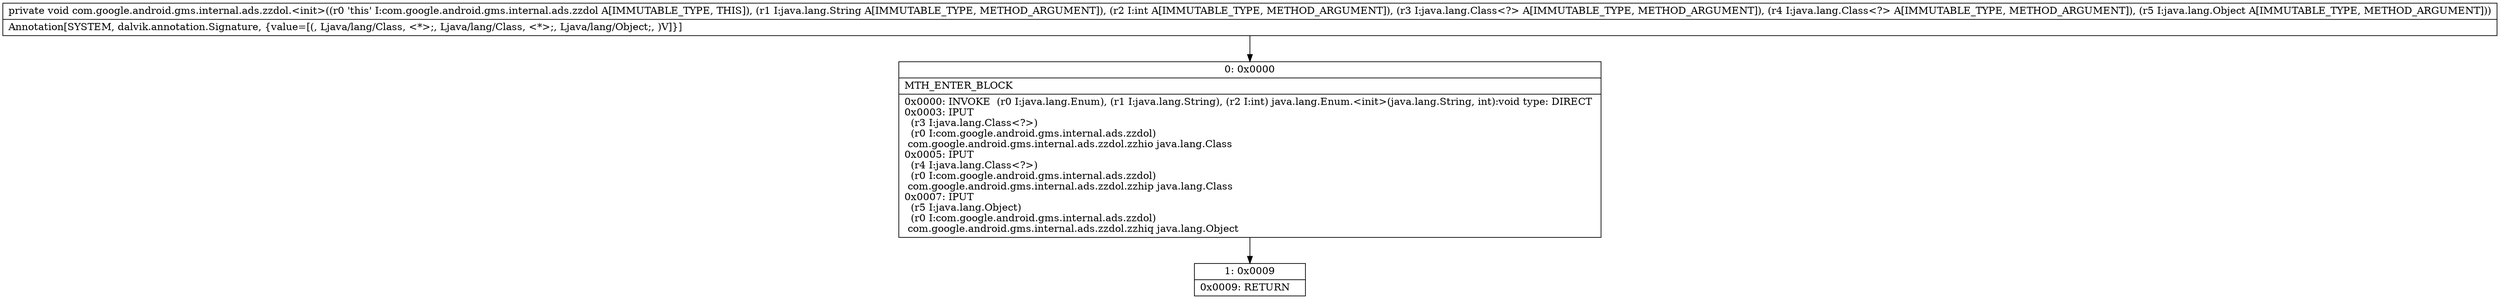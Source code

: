 digraph "CFG forcom.google.android.gms.internal.ads.zzdol.\<init\>(Ljava\/lang\/String;ILjava\/lang\/Class;Ljava\/lang\/Class;Ljava\/lang\/Object;)V" {
Node_0 [shape=record,label="{0\:\ 0x0000|MTH_ENTER_BLOCK\l|0x0000: INVOKE  (r0 I:java.lang.Enum), (r1 I:java.lang.String), (r2 I:int) java.lang.Enum.\<init\>(java.lang.String, int):void type: DIRECT \l0x0003: IPUT  \l  (r3 I:java.lang.Class\<?\>)\l  (r0 I:com.google.android.gms.internal.ads.zzdol)\l com.google.android.gms.internal.ads.zzdol.zzhio java.lang.Class \l0x0005: IPUT  \l  (r4 I:java.lang.Class\<?\>)\l  (r0 I:com.google.android.gms.internal.ads.zzdol)\l com.google.android.gms.internal.ads.zzdol.zzhip java.lang.Class \l0x0007: IPUT  \l  (r5 I:java.lang.Object)\l  (r0 I:com.google.android.gms.internal.ads.zzdol)\l com.google.android.gms.internal.ads.zzdol.zzhiq java.lang.Object \l}"];
Node_1 [shape=record,label="{1\:\ 0x0009|0x0009: RETURN   \l}"];
MethodNode[shape=record,label="{private void com.google.android.gms.internal.ads.zzdol.\<init\>((r0 'this' I:com.google.android.gms.internal.ads.zzdol A[IMMUTABLE_TYPE, THIS]), (r1 I:java.lang.String A[IMMUTABLE_TYPE, METHOD_ARGUMENT]), (r2 I:int A[IMMUTABLE_TYPE, METHOD_ARGUMENT]), (r3 I:java.lang.Class\<?\> A[IMMUTABLE_TYPE, METHOD_ARGUMENT]), (r4 I:java.lang.Class\<?\> A[IMMUTABLE_TYPE, METHOD_ARGUMENT]), (r5 I:java.lang.Object A[IMMUTABLE_TYPE, METHOD_ARGUMENT]))  | Annotation[SYSTEM, dalvik.annotation.Signature, \{value=[(, Ljava\/lang\/Class, \<*\>;, Ljava\/lang\/Class, \<*\>;, Ljava\/lang\/Object;, )V]\}]\l}"];
MethodNode -> Node_0;
Node_0 -> Node_1;
}


